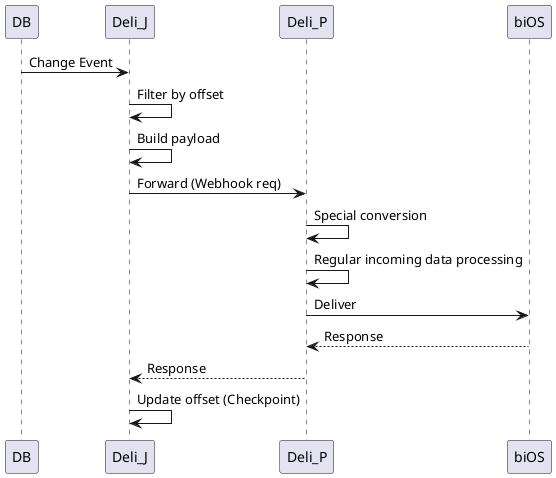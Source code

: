 @startuml
'https://plantuml.com/sequence-diagram

' autonumber

DB -> Deli_J: Change Event
Deli_J -> Deli_J: Filter by offset
Deli_J -> Deli_J: Build payload
Deli_J -> Deli_P: Forward (Webhook req)
Deli_P -> Deli_P: Special conversion
Deli_P -> Deli_P: Regular incoming data processing
Deli_P -> biOS: Deliver
biOS --> Deli_P: Response
Deli_P --> Deli_J: Response
Deli_J -> Deli_J: Update offset (Checkpoint)

@enduml
